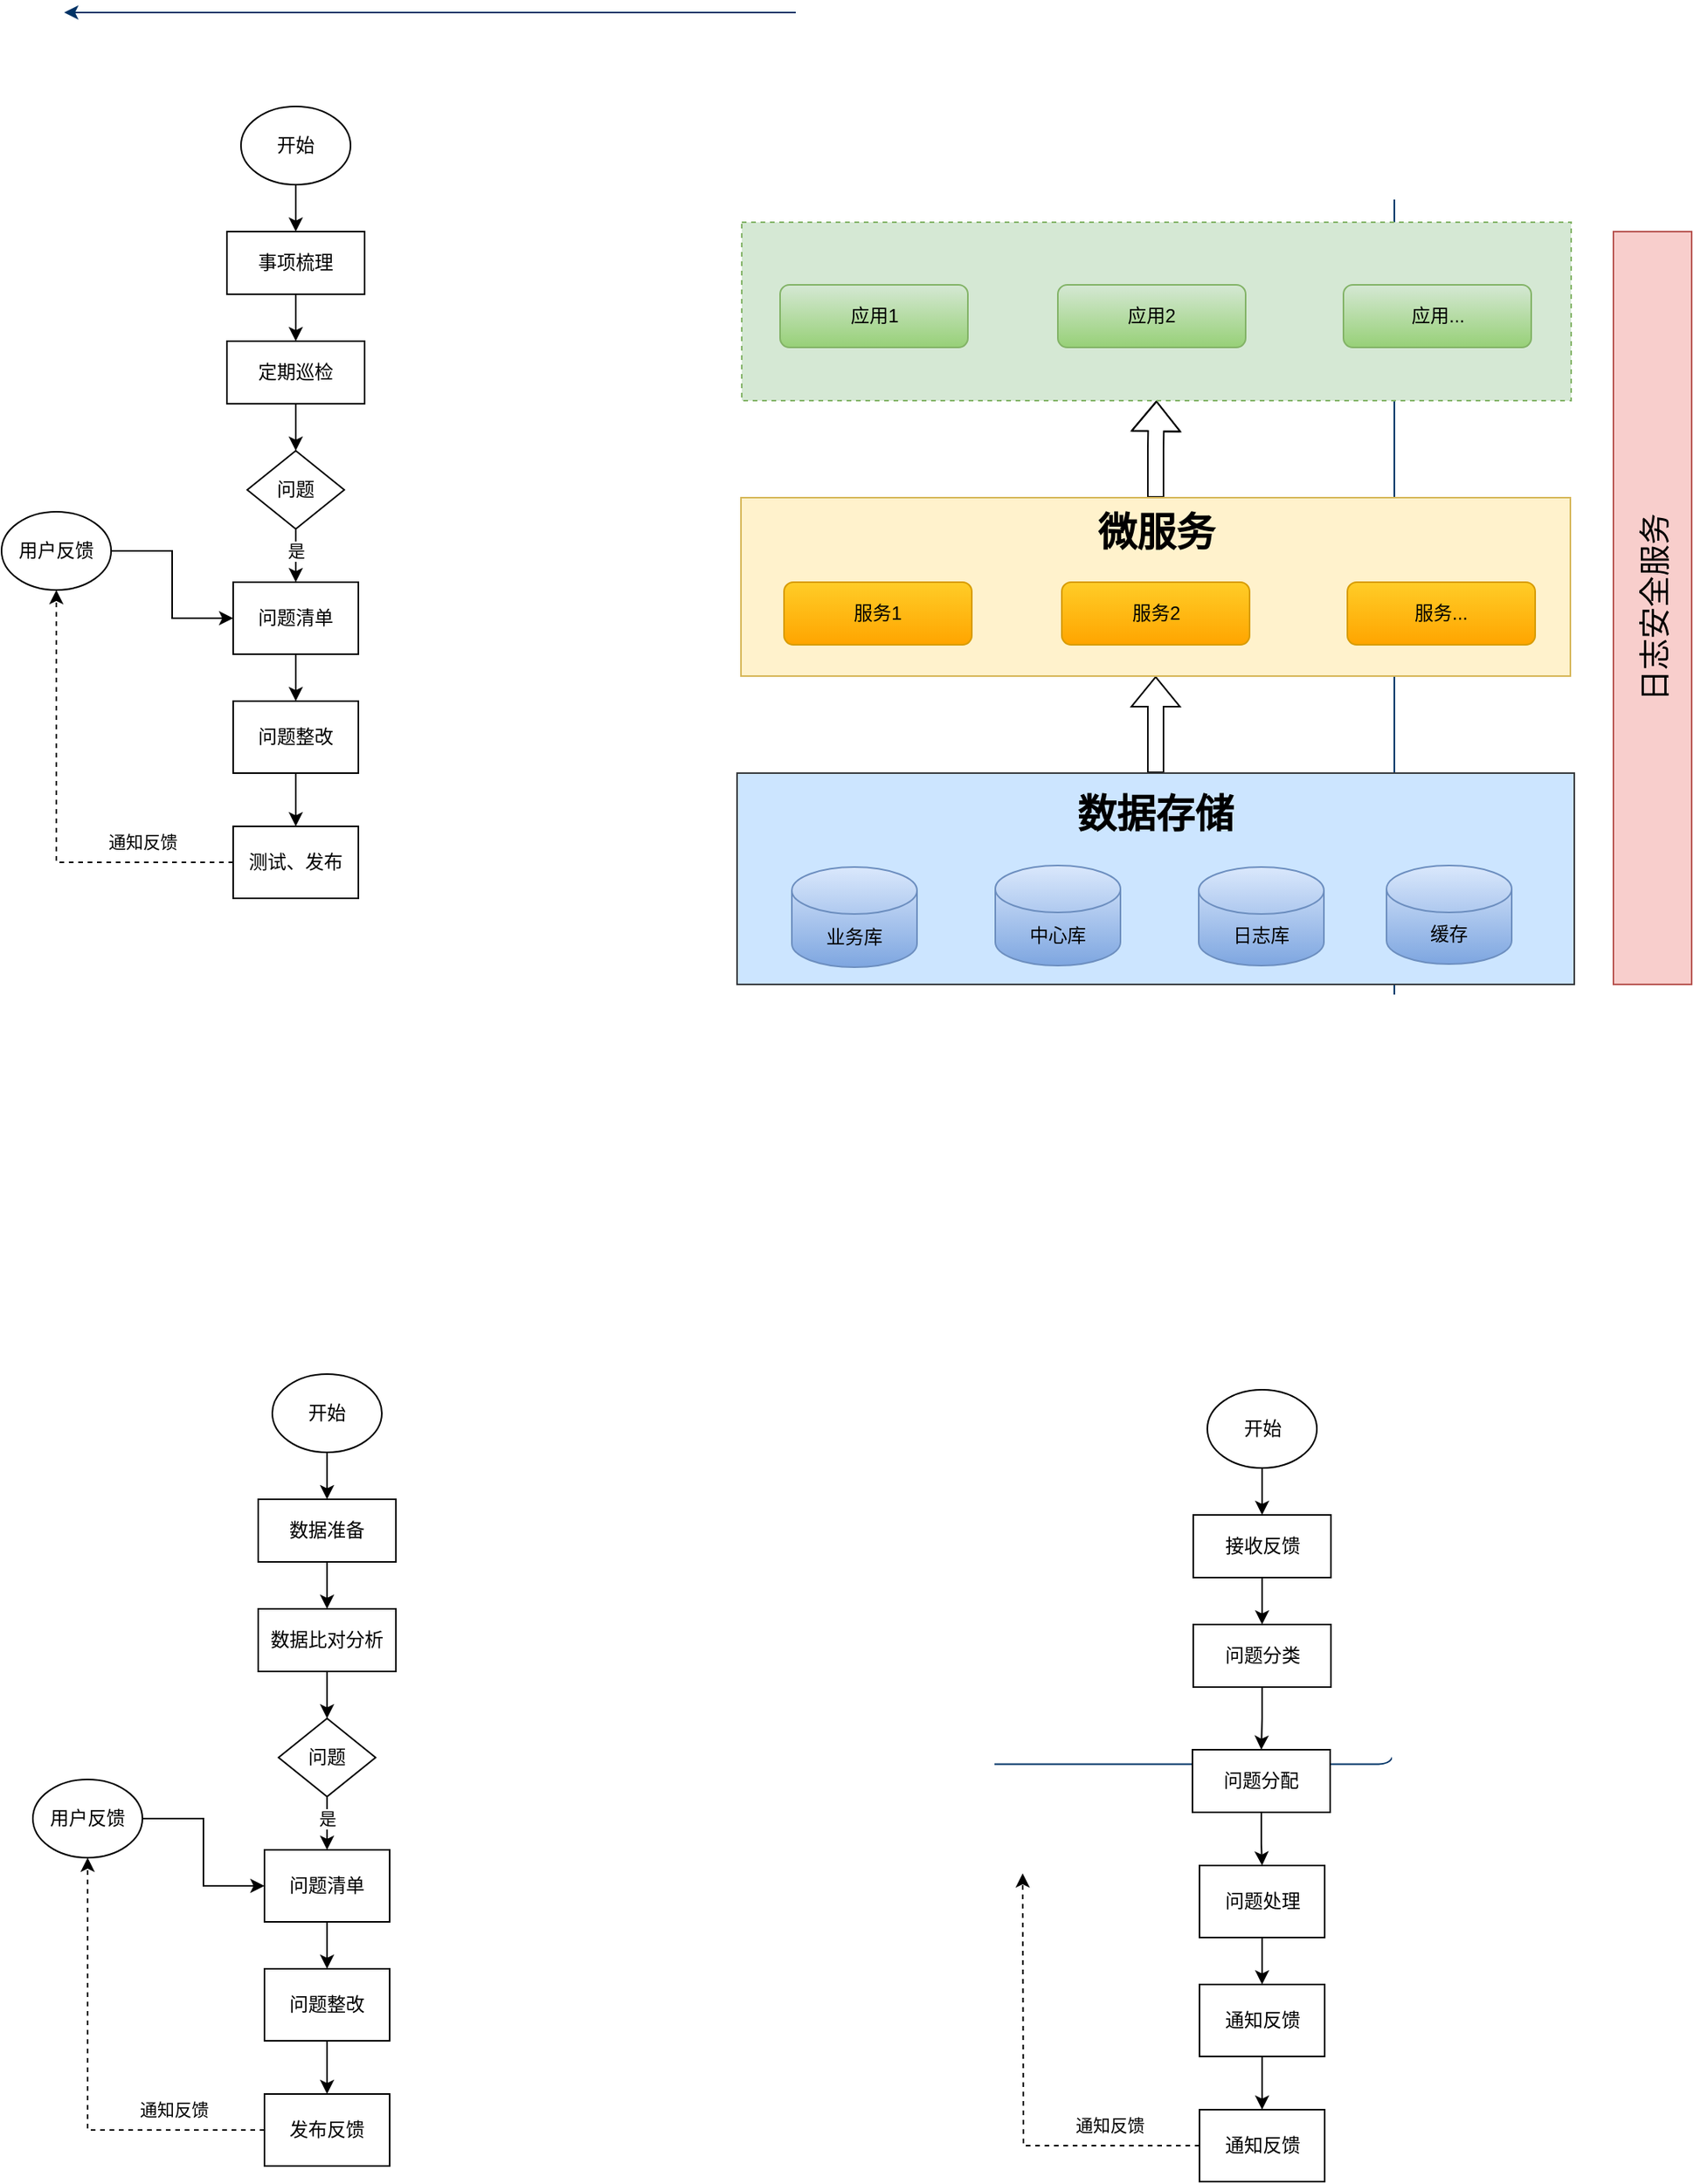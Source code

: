 <mxfile version="24.7.7">
  <diagram id="6a731a19-8d31-9384-78a2-239565b7b9f0" name="Page-1">
    <mxGraphModel dx="1420" dy="758" grid="1" gridSize="10" guides="1" tooltips="1" connect="1" arrows="1" fold="1" page="1" pageScale="1" pageWidth="1169" pageHeight="827" background="none" math="0" shadow="0">
      <root>
        <mxCell id="0" />
        <mxCell id="1" parent="0" />
        <mxCell id="45" value="" style="edgeStyle=elbowEdgeStyle;elbow=horizontal;exitX=1;exitY=0.5;exitPerimeter=0;entryX=0.905;entryY=0.5;entryPerimeter=0;fontStyle=1;strokeColor=#003366;strokeWidth=1;html=1;" parent="1" target="34" edge="1">
          <mxGeometry width="100" height="100" as="geometry">
            <mxPoint x="380.5" y="1119.25" as="sourcePoint" />
            <mxPoint x="100" as="targetPoint" />
            <Array as="points">
              <mxPoint x="950" y="1320" />
            </Array>
          </mxGeometry>
        </mxCell>
        <mxCell id="w9xpegP0zcGpNzlqusWE-73" value="" style="edgeStyle=orthogonalEdgeStyle;rounded=0;orthogonalLoop=1;jettySize=auto;html=1;" edge="1" parent="1" source="w9xpegP0zcGpNzlqusWE-55" target="w9xpegP0zcGpNzlqusWE-72">
          <mxGeometry relative="1" as="geometry" />
        </mxCell>
        <mxCell id="w9xpegP0zcGpNzlqusWE-55" value="开始" style="ellipse;whiteSpace=wrap;html=1;" vertex="1" parent="1">
          <mxGeometry x="213" y="60" width="70" height="50" as="geometry" />
        </mxCell>
        <mxCell id="w9xpegP0zcGpNzlqusWE-75" value="" style="edgeStyle=orthogonalEdgeStyle;rounded=0;orthogonalLoop=1;jettySize=auto;html=1;" edge="1" parent="1" source="w9xpegP0zcGpNzlqusWE-72" target="w9xpegP0zcGpNzlqusWE-74">
          <mxGeometry relative="1" as="geometry" />
        </mxCell>
        <mxCell id="w9xpegP0zcGpNzlqusWE-72" value="事项梳理" style="whiteSpace=wrap;html=1;" vertex="1" parent="1">
          <mxGeometry x="204" y="140" width="88" height="40" as="geometry" />
        </mxCell>
        <mxCell id="w9xpegP0zcGpNzlqusWE-79" value="" style="edgeStyle=orthogonalEdgeStyle;rounded=0;orthogonalLoop=1;jettySize=auto;html=1;" edge="1" parent="1" source="w9xpegP0zcGpNzlqusWE-74" target="w9xpegP0zcGpNzlqusWE-78">
          <mxGeometry relative="1" as="geometry" />
        </mxCell>
        <mxCell id="w9xpegP0zcGpNzlqusWE-74" value="定期巡检" style="whiteSpace=wrap;html=1;" vertex="1" parent="1">
          <mxGeometry x="204" y="210" width="88" height="40" as="geometry" />
        </mxCell>
        <mxCell id="w9xpegP0zcGpNzlqusWE-81" value="" style="edgeStyle=orthogonalEdgeStyle;rounded=0;orthogonalLoop=1;jettySize=auto;html=1;" edge="1" parent="1" source="w9xpegP0zcGpNzlqusWE-78" target="w9xpegP0zcGpNzlqusWE-80">
          <mxGeometry relative="1" as="geometry" />
        </mxCell>
        <mxCell id="w9xpegP0zcGpNzlqusWE-82" value="是" style="edgeLabel;html=1;align=center;verticalAlign=middle;resizable=0;points=[];" vertex="1" connectable="0" parent="w9xpegP0zcGpNzlqusWE-81">
          <mxGeometry x="-0.609" y="-1" relative="1" as="geometry">
            <mxPoint x="1" y="5" as="offset" />
          </mxGeometry>
        </mxCell>
        <mxCell id="w9xpegP0zcGpNzlqusWE-78" value="问题" style="rhombus;whiteSpace=wrap;html=1;" vertex="1" parent="1">
          <mxGeometry x="217" y="280" width="62" height="50" as="geometry" />
        </mxCell>
        <mxCell id="w9xpegP0zcGpNzlqusWE-84" value="" style="edgeStyle=orthogonalEdgeStyle;rounded=0;orthogonalLoop=1;jettySize=auto;html=1;" edge="1" parent="1" source="w9xpegP0zcGpNzlqusWE-80" target="w9xpegP0zcGpNzlqusWE-83">
          <mxGeometry relative="1" as="geometry" />
        </mxCell>
        <mxCell id="w9xpegP0zcGpNzlqusWE-80" value="问题清单" style="whiteSpace=wrap;html=1;" vertex="1" parent="1">
          <mxGeometry x="208" y="364" width="80" height="46" as="geometry" />
        </mxCell>
        <mxCell id="w9xpegP0zcGpNzlqusWE-88" value="" style="edgeStyle=orthogonalEdgeStyle;rounded=0;orthogonalLoop=1;jettySize=auto;html=1;" edge="1" parent="1" source="w9xpegP0zcGpNzlqusWE-83" target="w9xpegP0zcGpNzlqusWE-87">
          <mxGeometry relative="1" as="geometry" />
        </mxCell>
        <mxCell id="w9xpegP0zcGpNzlqusWE-83" value="问题整改" style="whiteSpace=wrap;html=1;" vertex="1" parent="1">
          <mxGeometry x="208" y="440" width="80" height="46" as="geometry" />
        </mxCell>
        <mxCell id="w9xpegP0zcGpNzlqusWE-86" style="edgeStyle=orthogonalEdgeStyle;rounded=0;orthogonalLoop=1;jettySize=auto;html=1;entryX=0;entryY=0.5;entryDx=0;entryDy=0;" edge="1" parent="1" source="w9xpegP0zcGpNzlqusWE-85" target="w9xpegP0zcGpNzlqusWE-80">
          <mxGeometry relative="1" as="geometry" />
        </mxCell>
        <mxCell id="w9xpegP0zcGpNzlqusWE-85" value="用户反馈" style="ellipse;whiteSpace=wrap;html=1;" vertex="1" parent="1">
          <mxGeometry x="60" y="319" width="70" height="50" as="geometry" />
        </mxCell>
        <mxCell id="w9xpegP0zcGpNzlqusWE-89" style="edgeStyle=orthogonalEdgeStyle;rounded=0;orthogonalLoop=1;jettySize=auto;html=1;entryX=0.5;entryY=1;entryDx=0;entryDy=0;dashed=1;" edge="1" parent="1" source="w9xpegP0zcGpNzlqusWE-87" target="w9xpegP0zcGpNzlqusWE-85">
          <mxGeometry relative="1" as="geometry" />
        </mxCell>
        <mxCell id="w9xpegP0zcGpNzlqusWE-90" value="通知反馈" style="edgeLabel;html=1;align=center;verticalAlign=middle;resizable=0;points=[];" vertex="1" connectable="0" parent="w9xpegP0zcGpNzlqusWE-89">
          <mxGeometry x="-0.429" relative="1" as="geometry">
            <mxPoint x="24" y="-13" as="offset" />
          </mxGeometry>
        </mxCell>
        <mxCell id="w9xpegP0zcGpNzlqusWE-87" value="测试、发布" style="whiteSpace=wrap;html=1;" vertex="1" parent="1">
          <mxGeometry x="208" y="520" width="80" height="46" as="geometry" />
        </mxCell>
        <mxCell id="w9xpegP0zcGpNzlqusWE-97" value="" style="edgeStyle=orthogonalEdgeStyle;rounded=0;orthogonalLoop=1;jettySize=auto;html=1;shape=flexArrow;" edge="1" parent="1" source="w9xpegP0zcGpNzlqusWE-91" target="w9xpegP0zcGpNzlqusWE-96">
          <mxGeometry relative="1" as="geometry" />
        </mxCell>
        <mxCell id="w9xpegP0zcGpNzlqusWE-91" value="&lt;font style=&quot;font-size: 25px;&quot;&gt;数据存储&lt;/font&gt;" style="rounded=0;whiteSpace=wrap;html=1;fillColor=#cce5ff;strokeColor=#36393d;verticalAlign=top;fontStyle=1;fontSize=30;" vertex="1" parent="1">
          <mxGeometry x="530" y="486" width="535" height="135" as="geometry" />
        </mxCell>
        <mxCell id="w9xpegP0zcGpNzlqusWE-92" value="业务库" style="shape=cylinder3;whiteSpace=wrap;html=1;boundedLbl=1;backgroundOutline=1;size=15;fillColor=#dae8fc;gradientColor=#7ea6e0;strokeColor=#6c8ebf;" vertex="1" parent="1">
          <mxGeometry x="565" y="546" width="80" height="64" as="geometry" />
        </mxCell>
        <mxCell id="w9xpegP0zcGpNzlqusWE-93" value="中心库" style="shape=cylinder3;whiteSpace=wrap;html=1;boundedLbl=1;backgroundOutline=1;size=15;fillColor=#dae8fc;gradientColor=#7ea6e0;strokeColor=#6c8ebf;" vertex="1" parent="1">
          <mxGeometry x="695" y="545" width="80" height="64" as="geometry" />
        </mxCell>
        <mxCell id="w9xpegP0zcGpNzlqusWE-94" value="日志库" style="shape=cylinder3;whiteSpace=wrap;html=1;boundedLbl=1;backgroundOutline=1;size=15;fillColor=#dae8fc;gradientColor=#7ea6e0;strokeColor=#6c8ebf;" vertex="1" parent="1">
          <mxGeometry x="825" y="546" width="80" height="63" as="geometry" />
        </mxCell>
        <mxCell id="w9xpegP0zcGpNzlqusWE-95" value="缓存" style="shape=cylinder3;whiteSpace=wrap;html=1;boundedLbl=1;backgroundOutline=1;size=15;fillColor=#dae8fc;gradientColor=#7ea6e0;strokeColor=#6c8ebf;" vertex="1" parent="1">
          <mxGeometry x="945" y="545" width="80" height="63" as="geometry" />
        </mxCell>
        <mxCell id="w9xpegP0zcGpNzlqusWE-106" value="" style="edgeStyle=orthogonalEdgeStyle;rounded=0;orthogonalLoop=1;jettySize=auto;html=1;entryX=0.5;entryY=1;entryDx=0;entryDy=0;shape=flexArrow;" edge="1" parent="1" source="w9xpegP0zcGpNzlqusWE-96" target="w9xpegP0zcGpNzlqusWE-101">
          <mxGeometry relative="1" as="geometry" />
        </mxCell>
        <mxCell id="w9xpegP0zcGpNzlqusWE-96" value="微服务" style="rounded=0;whiteSpace=wrap;html=1;fillColor=#fff2cc;strokeColor=#d6b656;verticalAlign=top;fontSize=25;fontStyle=1" vertex="1" parent="1">
          <mxGeometry x="532.5" y="310" width="530" height="114" as="geometry" />
        </mxCell>
        <mxCell id="w9xpegP0zcGpNzlqusWE-98" value="服务1" style="rounded=1;whiteSpace=wrap;html=1;fillColor=#ffcd28;gradientColor=#ffa500;strokeColor=#d79b00;" vertex="1" parent="1">
          <mxGeometry x="560" y="364" width="120" height="40" as="geometry" />
        </mxCell>
        <mxCell id="w9xpegP0zcGpNzlqusWE-99" value="服务2" style="rounded=1;whiteSpace=wrap;html=1;fillColor=#ffcd28;gradientColor=#ffa500;strokeColor=#d79b00;" vertex="1" parent="1">
          <mxGeometry x="737.5" y="364" width="120" height="40" as="geometry" />
        </mxCell>
        <mxCell id="w9xpegP0zcGpNzlqusWE-100" value="服务..." style="rounded=1;whiteSpace=wrap;html=1;fillColor=#ffcd28;gradientColor=#ffa500;strokeColor=#d79b00;" vertex="1" parent="1">
          <mxGeometry x="920" y="364" width="120" height="40" as="geometry" />
        </mxCell>
        <mxCell id="w9xpegP0zcGpNzlqusWE-101" value="" style="rounded=0;whiteSpace=wrap;html=1;verticalAlign=top;fontSize=25;fontStyle=1;dashed=1;strokeColor=#82b366;fillColor=#d5e8d4;" vertex="1" parent="1">
          <mxGeometry x="533" y="134" width="530" height="114" as="geometry" />
        </mxCell>
        <mxCell id="w9xpegP0zcGpNzlqusWE-102" value="应用1" style="rounded=1;whiteSpace=wrap;html=1;fillColor=#d5e8d4;gradientColor=#97d077;strokeColor=#82b366;" vertex="1" parent="1">
          <mxGeometry x="557.5" y="174" width="120" height="40" as="geometry" />
        </mxCell>
        <mxCell id="w9xpegP0zcGpNzlqusWE-103" value="应用2" style="rounded=1;whiteSpace=wrap;html=1;fillColor=#d5e8d4;gradientColor=#97d077;strokeColor=#82b366;" vertex="1" parent="1">
          <mxGeometry x="735" y="174" width="120" height="40" as="geometry" />
        </mxCell>
        <mxCell id="w9xpegP0zcGpNzlqusWE-104" value="应用..." style="rounded=1;whiteSpace=wrap;html=1;fillColor=#d5e8d4;gradientColor=#97d077;strokeColor=#82b366;" vertex="1" parent="1">
          <mxGeometry x="917.5" y="174" width="120" height="40" as="geometry" />
        </mxCell>
        <mxCell id="w9xpegP0zcGpNzlqusWE-107" value="日志安全服务" style="rounded=0;whiteSpace=wrap;html=1;fillColor=#f8cecc;strokeColor=#b85450;horizontal=0;fontSize=20;" vertex="1" parent="1">
          <mxGeometry x="1090" y="140" width="50" height="481" as="geometry" />
        </mxCell>
        <mxCell id="w9xpegP0zcGpNzlqusWE-108" value="" style="edgeStyle=orthogonalEdgeStyle;rounded=0;orthogonalLoop=1;jettySize=auto;html=1;" edge="1" parent="1" source="w9xpegP0zcGpNzlqusWE-109" target="w9xpegP0zcGpNzlqusWE-111">
          <mxGeometry relative="1" as="geometry" />
        </mxCell>
        <mxCell id="w9xpegP0zcGpNzlqusWE-109" value="开始" style="ellipse;whiteSpace=wrap;html=1;" vertex="1" parent="1">
          <mxGeometry x="233" y="870" width="70" height="50" as="geometry" />
        </mxCell>
        <mxCell id="w9xpegP0zcGpNzlqusWE-110" value="" style="edgeStyle=orthogonalEdgeStyle;rounded=0;orthogonalLoop=1;jettySize=auto;html=1;" edge="1" parent="1" source="w9xpegP0zcGpNzlqusWE-111" target="w9xpegP0zcGpNzlqusWE-113">
          <mxGeometry relative="1" as="geometry" />
        </mxCell>
        <mxCell id="w9xpegP0zcGpNzlqusWE-111" value="数据准备" style="whiteSpace=wrap;html=1;" vertex="1" parent="1">
          <mxGeometry x="224" y="950" width="88" height="40" as="geometry" />
        </mxCell>
        <mxCell id="w9xpegP0zcGpNzlqusWE-112" value="" style="edgeStyle=orthogonalEdgeStyle;rounded=0;orthogonalLoop=1;jettySize=auto;html=1;" edge="1" parent="1" source="w9xpegP0zcGpNzlqusWE-113" target="w9xpegP0zcGpNzlqusWE-116">
          <mxGeometry relative="1" as="geometry" />
        </mxCell>
        <mxCell id="w9xpegP0zcGpNzlqusWE-113" value="数据比对分析" style="whiteSpace=wrap;html=1;" vertex="1" parent="1">
          <mxGeometry x="224" y="1020" width="88" height="40" as="geometry" />
        </mxCell>
        <mxCell id="w9xpegP0zcGpNzlqusWE-114" value="" style="edgeStyle=orthogonalEdgeStyle;rounded=0;orthogonalLoop=1;jettySize=auto;html=1;" edge="1" parent="1" source="w9xpegP0zcGpNzlqusWE-116" target="w9xpegP0zcGpNzlqusWE-118">
          <mxGeometry relative="1" as="geometry" />
        </mxCell>
        <mxCell id="w9xpegP0zcGpNzlqusWE-115" value="是" style="edgeLabel;html=1;align=center;verticalAlign=middle;resizable=0;points=[];" vertex="1" connectable="0" parent="w9xpegP0zcGpNzlqusWE-114">
          <mxGeometry x="-0.609" y="-1" relative="1" as="geometry">
            <mxPoint x="1" y="5" as="offset" />
          </mxGeometry>
        </mxCell>
        <mxCell id="w9xpegP0zcGpNzlqusWE-116" value="问题" style="rhombus;whiteSpace=wrap;html=1;" vertex="1" parent="1">
          <mxGeometry x="237" y="1090" width="62" height="50" as="geometry" />
        </mxCell>
        <mxCell id="w9xpegP0zcGpNzlqusWE-117" value="" style="edgeStyle=orthogonalEdgeStyle;rounded=0;orthogonalLoop=1;jettySize=auto;html=1;" edge="1" parent="1" source="w9xpegP0zcGpNzlqusWE-118" target="w9xpegP0zcGpNzlqusWE-120">
          <mxGeometry relative="1" as="geometry" />
        </mxCell>
        <mxCell id="w9xpegP0zcGpNzlqusWE-118" value="问题清单" style="whiteSpace=wrap;html=1;" vertex="1" parent="1">
          <mxGeometry x="228" y="1174" width="80" height="46" as="geometry" />
        </mxCell>
        <mxCell id="w9xpegP0zcGpNzlqusWE-119" value="" style="edgeStyle=orthogonalEdgeStyle;rounded=0;orthogonalLoop=1;jettySize=auto;html=1;" edge="1" parent="1" source="w9xpegP0zcGpNzlqusWE-120" target="w9xpegP0zcGpNzlqusWE-125">
          <mxGeometry relative="1" as="geometry" />
        </mxCell>
        <mxCell id="w9xpegP0zcGpNzlqusWE-120" value="问题整改" style="whiteSpace=wrap;html=1;" vertex="1" parent="1">
          <mxGeometry x="228" y="1250" width="80" height="46" as="geometry" />
        </mxCell>
        <mxCell id="w9xpegP0zcGpNzlqusWE-121" style="edgeStyle=orthogonalEdgeStyle;rounded=0;orthogonalLoop=1;jettySize=auto;html=1;entryX=0;entryY=0.5;entryDx=0;entryDy=0;" edge="1" parent="1" source="w9xpegP0zcGpNzlqusWE-122" target="w9xpegP0zcGpNzlqusWE-118">
          <mxGeometry relative="1" as="geometry" />
        </mxCell>
        <mxCell id="w9xpegP0zcGpNzlqusWE-122" value="用户反馈" style="ellipse;whiteSpace=wrap;html=1;" vertex="1" parent="1">
          <mxGeometry x="80" y="1129" width="70" height="50" as="geometry" />
        </mxCell>
        <mxCell id="w9xpegP0zcGpNzlqusWE-123" style="edgeStyle=orthogonalEdgeStyle;rounded=0;orthogonalLoop=1;jettySize=auto;html=1;entryX=0.5;entryY=1;entryDx=0;entryDy=0;dashed=1;" edge="1" parent="1" source="w9xpegP0zcGpNzlqusWE-125" target="w9xpegP0zcGpNzlqusWE-122">
          <mxGeometry relative="1" as="geometry" />
        </mxCell>
        <mxCell id="w9xpegP0zcGpNzlqusWE-124" value="通知反馈" style="edgeLabel;html=1;align=center;verticalAlign=middle;resizable=0;points=[];" vertex="1" connectable="0" parent="w9xpegP0zcGpNzlqusWE-123">
          <mxGeometry x="-0.429" relative="1" as="geometry">
            <mxPoint x="24" y="-13" as="offset" />
          </mxGeometry>
        </mxCell>
        <mxCell id="w9xpegP0zcGpNzlqusWE-125" value="发布反馈" style="whiteSpace=wrap;html=1;" vertex="1" parent="1">
          <mxGeometry x="228" y="1330" width="80" height="46" as="geometry" />
        </mxCell>
        <mxCell id="w9xpegP0zcGpNzlqusWE-126" value="" style="edgeStyle=orthogonalEdgeStyle;rounded=0;orthogonalLoop=1;jettySize=auto;html=1;" edge="1" parent="1" source="w9xpegP0zcGpNzlqusWE-127" target="w9xpegP0zcGpNzlqusWE-129">
          <mxGeometry relative="1" as="geometry" />
        </mxCell>
        <mxCell id="w9xpegP0zcGpNzlqusWE-127" value="开始" style="ellipse;whiteSpace=wrap;html=1;" vertex="1" parent="1">
          <mxGeometry x="830.5" y="880" width="70" height="50" as="geometry" />
        </mxCell>
        <mxCell id="w9xpegP0zcGpNzlqusWE-128" value="" style="edgeStyle=orthogonalEdgeStyle;rounded=0;orthogonalLoop=1;jettySize=auto;html=1;" edge="1" parent="1" source="w9xpegP0zcGpNzlqusWE-129" target="w9xpegP0zcGpNzlqusWE-131">
          <mxGeometry relative="1" as="geometry" />
        </mxCell>
        <mxCell id="w9xpegP0zcGpNzlqusWE-129" value="接收反馈" style="whiteSpace=wrap;html=1;" vertex="1" parent="1">
          <mxGeometry x="821.5" y="960" width="88" height="40" as="geometry" />
        </mxCell>
        <mxCell id="w9xpegP0zcGpNzlqusWE-147" value="" style="edgeStyle=orthogonalEdgeStyle;rounded=0;orthogonalLoop=1;jettySize=auto;html=1;" edge="1" parent="1" source="w9xpegP0zcGpNzlqusWE-131" target="w9xpegP0zcGpNzlqusWE-146">
          <mxGeometry relative="1" as="geometry" />
        </mxCell>
        <mxCell id="w9xpegP0zcGpNzlqusWE-131" value="问题分类" style="whiteSpace=wrap;html=1;" vertex="1" parent="1">
          <mxGeometry x="821.5" y="1030" width="88" height="40" as="geometry" />
        </mxCell>
        <mxCell id="w9xpegP0zcGpNzlqusWE-135" value="" style="edgeStyle=orthogonalEdgeStyle;rounded=0;orthogonalLoop=1;jettySize=auto;html=1;" edge="1" parent="1" source="w9xpegP0zcGpNzlqusWE-136" target="w9xpegP0zcGpNzlqusWE-138">
          <mxGeometry relative="1" as="geometry" />
        </mxCell>
        <mxCell id="w9xpegP0zcGpNzlqusWE-136" value="问题处理" style="whiteSpace=wrap;html=1;" vertex="1" parent="1">
          <mxGeometry x="825.5" y="1184" width="80" height="46" as="geometry" />
        </mxCell>
        <mxCell id="w9xpegP0zcGpNzlqusWE-137" value="" style="edgeStyle=orthogonalEdgeStyle;rounded=0;orthogonalLoop=1;jettySize=auto;html=1;" edge="1" parent="1" source="w9xpegP0zcGpNzlqusWE-138" target="w9xpegP0zcGpNzlqusWE-143">
          <mxGeometry relative="1" as="geometry" />
        </mxCell>
        <mxCell id="w9xpegP0zcGpNzlqusWE-138" value="通知反馈" style="whiteSpace=wrap;html=1;" vertex="1" parent="1">
          <mxGeometry x="825.5" y="1260" width="80" height="46" as="geometry" />
        </mxCell>
        <mxCell id="w9xpegP0zcGpNzlqusWE-141" style="edgeStyle=orthogonalEdgeStyle;rounded=0;orthogonalLoop=1;jettySize=auto;html=1;entryX=0.5;entryY=1;entryDx=0;entryDy=0;dashed=1;" edge="1" parent="1" source="w9xpegP0zcGpNzlqusWE-143">
          <mxGeometry relative="1" as="geometry">
            <mxPoint x="712.5" y="1189" as="targetPoint" />
          </mxGeometry>
        </mxCell>
        <mxCell id="w9xpegP0zcGpNzlqusWE-142" value="通知反馈" style="edgeLabel;html=1;align=center;verticalAlign=middle;resizable=0;points=[];" vertex="1" connectable="0" parent="w9xpegP0zcGpNzlqusWE-141">
          <mxGeometry x="-0.429" relative="1" as="geometry">
            <mxPoint x="24" y="-13" as="offset" />
          </mxGeometry>
        </mxCell>
        <mxCell id="w9xpegP0zcGpNzlqusWE-143" value="通知反馈" style="whiteSpace=wrap;html=1;" vertex="1" parent="1">
          <mxGeometry x="825.5" y="1340" width="80" height="46" as="geometry" />
        </mxCell>
        <mxCell id="w9xpegP0zcGpNzlqusWE-148" value="" style="edgeStyle=orthogonalEdgeStyle;rounded=0;orthogonalLoop=1;jettySize=auto;html=1;entryX=0.5;entryY=0;entryDx=0;entryDy=0;" edge="1" parent="1" source="w9xpegP0zcGpNzlqusWE-146" target="w9xpegP0zcGpNzlqusWE-136">
          <mxGeometry relative="1" as="geometry" />
        </mxCell>
        <mxCell id="w9xpegP0zcGpNzlqusWE-146" value="问题分配" style="whiteSpace=wrap;html=1;" vertex="1" parent="1">
          <mxGeometry x="821" y="1110" width="88" height="40" as="geometry" />
        </mxCell>
      </root>
    </mxGraphModel>
  </diagram>
</mxfile>
